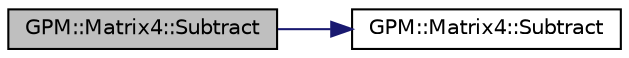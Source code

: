 digraph "GPM::Matrix4::Subtract"
{
 // INTERACTIVE_SVG=YES
 // LATEX_PDF_SIZE
  edge [fontname="Helvetica",fontsize="10",labelfontname="Helvetica",labelfontsize="10"];
  node [fontname="Helvetica",fontsize="10",shape=record];
  rankdir="LR";
  Node305 [label="GPM::Matrix4::Subtract",height=0.2,width=0.4,color="black", fillcolor="grey75", style="filled", fontcolor="black",tooltip=" "];
  Node305 -> Node306 [color="midnightblue",fontsize="10",style="solid",fontname="Helvetica"];
  Node306 [label="GPM::Matrix4::Subtract",height=0.2,width=0.4,color="black", fillcolor="white", style="filled",URL="$struct_g_p_m_1_1_matrix4.html#a1c217093eec2707aa0ef44f2bb2ac43e",tooltip="Subtract other matrix to the current matrix."];
}
